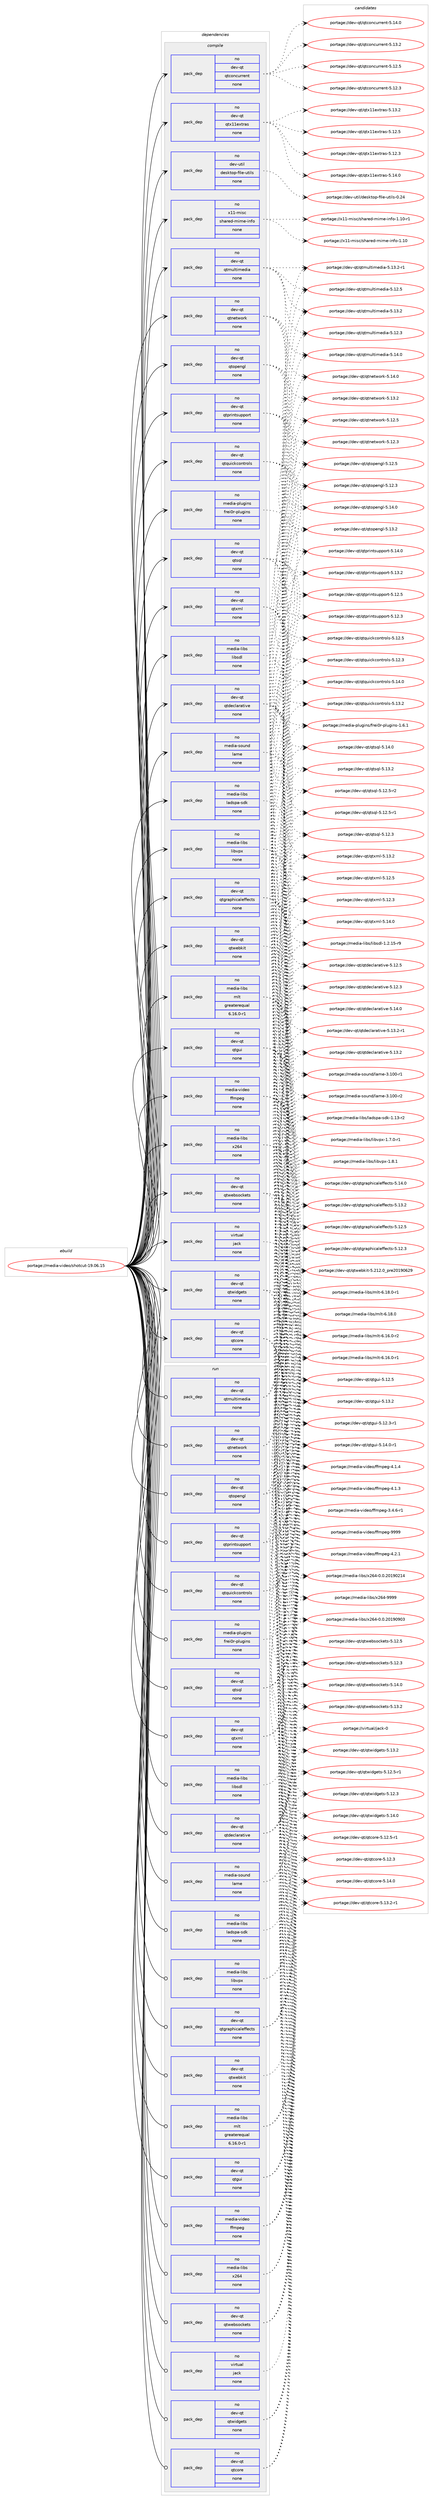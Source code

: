 digraph prolog {

# *************
# Graph options
# *************

newrank=true;
concentrate=true;
compound=true;
graph [rankdir=LR,fontname=Helvetica,fontsize=10,ranksep=1.5];#, ranksep=2.5, nodesep=0.2];
edge  [arrowhead=vee];
node  [fontname=Helvetica,fontsize=10];

# **********
# The ebuild
# **********

subgraph cluster_leftcol {
color=gray;
label=<<i>ebuild</i>>;
id [label="portage://media-video/shotcut-19.06.15", color=red, width=4, href="../media-video/shotcut-19.06.15.svg"];
}

# ****************
# The dependencies
# ****************

subgraph cluster_midcol {
color=gray;
label=<<i>dependencies</i>>;
subgraph cluster_compile {
fillcolor="#eeeeee";
style=filled;
label=<<i>compile</i>>;
subgraph pack133402 {
dependency174480 [label=<<TABLE BORDER="0" CELLBORDER="1" CELLSPACING="0" CELLPADDING="4" WIDTH="220"><TR><TD ROWSPAN="6" CELLPADDING="30">pack_dep</TD></TR><TR><TD WIDTH="110">no</TD></TR><TR><TD>dev-qt</TD></TR><TR><TD>qtconcurrent</TD></TR><TR><TD>none</TD></TR><TR><TD></TD></TR></TABLE>>, shape=none, color=blue];
}
id:e -> dependency174480:w [weight=20,style="solid",arrowhead="vee"];
subgraph pack133403 {
dependency174481 [label=<<TABLE BORDER="0" CELLBORDER="1" CELLSPACING="0" CELLPADDING="4" WIDTH="220"><TR><TD ROWSPAN="6" CELLPADDING="30">pack_dep</TD></TR><TR><TD WIDTH="110">no</TD></TR><TR><TD>dev-qt</TD></TR><TR><TD>qtcore</TD></TR><TR><TD>none</TD></TR><TR><TD></TD></TR></TABLE>>, shape=none, color=blue];
}
id:e -> dependency174481:w [weight=20,style="solid",arrowhead="vee"];
subgraph pack133404 {
dependency174482 [label=<<TABLE BORDER="0" CELLBORDER="1" CELLSPACING="0" CELLPADDING="4" WIDTH="220"><TR><TD ROWSPAN="6" CELLPADDING="30">pack_dep</TD></TR><TR><TD WIDTH="110">no</TD></TR><TR><TD>dev-qt</TD></TR><TR><TD>qtdeclarative</TD></TR><TR><TD>none</TD></TR><TR><TD></TD></TR></TABLE>>, shape=none, color=blue];
}
id:e -> dependency174482:w [weight=20,style="solid",arrowhead="vee"];
subgraph pack133405 {
dependency174483 [label=<<TABLE BORDER="0" CELLBORDER="1" CELLSPACING="0" CELLPADDING="4" WIDTH="220"><TR><TD ROWSPAN="6" CELLPADDING="30">pack_dep</TD></TR><TR><TD WIDTH="110">no</TD></TR><TR><TD>dev-qt</TD></TR><TR><TD>qtgraphicaleffects</TD></TR><TR><TD>none</TD></TR><TR><TD></TD></TR></TABLE>>, shape=none, color=blue];
}
id:e -> dependency174483:w [weight=20,style="solid",arrowhead="vee"];
subgraph pack133406 {
dependency174484 [label=<<TABLE BORDER="0" CELLBORDER="1" CELLSPACING="0" CELLPADDING="4" WIDTH="220"><TR><TD ROWSPAN="6" CELLPADDING="30">pack_dep</TD></TR><TR><TD WIDTH="110">no</TD></TR><TR><TD>dev-qt</TD></TR><TR><TD>qtgui</TD></TR><TR><TD>none</TD></TR><TR><TD></TD></TR></TABLE>>, shape=none, color=blue];
}
id:e -> dependency174484:w [weight=20,style="solid",arrowhead="vee"];
subgraph pack133407 {
dependency174485 [label=<<TABLE BORDER="0" CELLBORDER="1" CELLSPACING="0" CELLPADDING="4" WIDTH="220"><TR><TD ROWSPAN="6" CELLPADDING="30">pack_dep</TD></TR><TR><TD WIDTH="110">no</TD></TR><TR><TD>dev-qt</TD></TR><TR><TD>qtmultimedia</TD></TR><TR><TD>none</TD></TR><TR><TD></TD></TR></TABLE>>, shape=none, color=blue];
}
id:e -> dependency174485:w [weight=20,style="solid",arrowhead="vee"];
subgraph pack133408 {
dependency174486 [label=<<TABLE BORDER="0" CELLBORDER="1" CELLSPACING="0" CELLPADDING="4" WIDTH="220"><TR><TD ROWSPAN="6" CELLPADDING="30">pack_dep</TD></TR><TR><TD WIDTH="110">no</TD></TR><TR><TD>dev-qt</TD></TR><TR><TD>qtnetwork</TD></TR><TR><TD>none</TD></TR><TR><TD></TD></TR></TABLE>>, shape=none, color=blue];
}
id:e -> dependency174486:w [weight=20,style="solid",arrowhead="vee"];
subgraph pack133409 {
dependency174487 [label=<<TABLE BORDER="0" CELLBORDER="1" CELLSPACING="0" CELLPADDING="4" WIDTH="220"><TR><TD ROWSPAN="6" CELLPADDING="30">pack_dep</TD></TR><TR><TD WIDTH="110">no</TD></TR><TR><TD>dev-qt</TD></TR><TR><TD>qtopengl</TD></TR><TR><TD>none</TD></TR><TR><TD></TD></TR></TABLE>>, shape=none, color=blue];
}
id:e -> dependency174487:w [weight=20,style="solid",arrowhead="vee"];
subgraph pack133410 {
dependency174488 [label=<<TABLE BORDER="0" CELLBORDER="1" CELLSPACING="0" CELLPADDING="4" WIDTH="220"><TR><TD ROWSPAN="6" CELLPADDING="30">pack_dep</TD></TR><TR><TD WIDTH="110">no</TD></TR><TR><TD>dev-qt</TD></TR><TR><TD>qtprintsupport</TD></TR><TR><TD>none</TD></TR><TR><TD></TD></TR></TABLE>>, shape=none, color=blue];
}
id:e -> dependency174488:w [weight=20,style="solid",arrowhead="vee"];
subgraph pack133411 {
dependency174489 [label=<<TABLE BORDER="0" CELLBORDER="1" CELLSPACING="0" CELLPADDING="4" WIDTH="220"><TR><TD ROWSPAN="6" CELLPADDING="30">pack_dep</TD></TR><TR><TD WIDTH="110">no</TD></TR><TR><TD>dev-qt</TD></TR><TR><TD>qtquickcontrols</TD></TR><TR><TD>none</TD></TR><TR><TD></TD></TR></TABLE>>, shape=none, color=blue];
}
id:e -> dependency174489:w [weight=20,style="solid",arrowhead="vee"];
subgraph pack133412 {
dependency174490 [label=<<TABLE BORDER="0" CELLBORDER="1" CELLSPACING="0" CELLPADDING="4" WIDTH="220"><TR><TD ROWSPAN="6" CELLPADDING="30">pack_dep</TD></TR><TR><TD WIDTH="110">no</TD></TR><TR><TD>dev-qt</TD></TR><TR><TD>qtsql</TD></TR><TR><TD>none</TD></TR><TR><TD></TD></TR></TABLE>>, shape=none, color=blue];
}
id:e -> dependency174490:w [weight=20,style="solid",arrowhead="vee"];
subgraph pack133413 {
dependency174491 [label=<<TABLE BORDER="0" CELLBORDER="1" CELLSPACING="0" CELLPADDING="4" WIDTH="220"><TR><TD ROWSPAN="6" CELLPADDING="30">pack_dep</TD></TR><TR><TD WIDTH="110">no</TD></TR><TR><TD>dev-qt</TD></TR><TR><TD>qtwebkit</TD></TR><TR><TD>none</TD></TR><TR><TD></TD></TR></TABLE>>, shape=none, color=blue];
}
id:e -> dependency174491:w [weight=20,style="solid",arrowhead="vee"];
subgraph pack133414 {
dependency174492 [label=<<TABLE BORDER="0" CELLBORDER="1" CELLSPACING="0" CELLPADDING="4" WIDTH="220"><TR><TD ROWSPAN="6" CELLPADDING="30">pack_dep</TD></TR><TR><TD WIDTH="110">no</TD></TR><TR><TD>dev-qt</TD></TR><TR><TD>qtwebsockets</TD></TR><TR><TD>none</TD></TR><TR><TD></TD></TR></TABLE>>, shape=none, color=blue];
}
id:e -> dependency174492:w [weight=20,style="solid",arrowhead="vee"];
subgraph pack133415 {
dependency174493 [label=<<TABLE BORDER="0" CELLBORDER="1" CELLSPACING="0" CELLPADDING="4" WIDTH="220"><TR><TD ROWSPAN="6" CELLPADDING="30">pack_dep</TD></TR><TR><TD WIDTH="110">no</TD></TR><TR><TD>dev-qt</TD></TR><TR><TD>qtwidgets</TD></TR><TR><TD>none</TD></TR><TR><TD></TD></TR></TABLE>>, shape=none, color=blue];
}
id:e -> dependency174493:w [weight=20,style="solid",arrowhead="vee"];
subgraph pack133416 {
dependency174494 [label=<<TABLE BORDER="0" CELLBORDER="1" CELLSPACING="0" CELLPADDING="4" WIDTH="220"><TR><TD ROWSPAN="6" CELLPADDING="30">pack_dep</TD></TR><TR><TD WIDTH="110">no</TD></TR><TR><TD>dev-qt</TD></TR><TR><TD>qtx11extras</TD></TR><TR><TD>none</TD></TR><TR><TD></TD></TR></TABLE>>, shape=none, color=blue];
}
id:e -> dependency174494:w [weight=20,style="solid",arrowhead="vee"];
subgraph pack133417 {
dependency174495 [label=<<TABLE BORDER="0" CELLBORDER="1" CELLSPACING="0" CELLPADDING="4" WIDTH="220"><TR><TD ROWSPAN="6" CELLPADDING="30">pack_dep</TD></TR><TR><TD WIDTH="110">no</TD></TR><TR><TD>dev-qt</TD></TR><TR><TD>qtxml</TD></TR><TR><TD>none</TD></TR><TR><TD></TD></TR></TABLE>>, shape=none, color=blue];
}
id:e -> dependency174495:w [weight=20,style="solid",arrowhead="vee"];
subgraph pack133418 {
dependency174496 [label=<<TABLE BORDER="0" CELLBORDER="1" CELLSPACING="0" CELLPADDING="4" WIDTH="220"><TR><TD ROWSPAN="6" CELLPADDING="30">pack_dep</TD></TR><TR><TD WIDTH="110">no</TD></TR><TR><TD>dev-util</TD></TR><TR><TD>desktop-file-utils</TD></TR><TR><TD>none</TD></TR><TR><TD></TD></TR></TABLE>>, shape=none, color=blue];
}
id:e -> dependency174496:w [weight=20,style="solid",arrowhead="vee"];
subgraph pack133419 {
dependency174497 [label=<<TABLE BORDER="0" CELLBORDER="1" CELLSPACING="0" CELLPADDING="4" WIDTH="220"><TR><TD ROWSPAN="6" CELLPADDING="30">pack_dep</TD></TR><TR><TD WIDTH="110">no</TD></TR><TR><TD>media-libs</TD></TR><TR><TD>ladspa-sdk</TD></TR><TR><TD>none</TD></TR><TR><TD></TD></TR></TABLE>>, shape=none, color=blue];
}
id:e -> dependency174497:w [weight=20,style="solid",arrowhead="vee"];
subgraph pack133420 {
dependency174498 [label=<<TABLE BORDER="0" CELLBORDER="1" CELLSPACING="0" CELLPADDING="4" WIDTH="220"><TR><TD ROWSPAN="6" CELLPADDING="30">pack_dep</TD></TR><TR><TD WIDTH="110">no</TD></TR><TR><TD>media-libs</TD></TR><TR><TD>libsdl</TD></TR><TR><TD>none</TD></TR><TR><TD></TD></TR></TABLE>>, shape=none, color=blue];
}
id:e -> dependency174498:w [weight=20,style="solid",arrowhead="vee"];
subgraph pack133421 {
dependency174499 [label=<<TABLE BORDER="0" CELLBORDER="1" CELLSPACING="0" CELLPADDING="4" WIDTH="220"><TR><TD ROWSPAN="6" CELLPADDING="30">pack_dep</TD></TR><TR><TD WIDTH="110">no</TD></TR><TR><TD>media-libs</TD></TR><TR><TD>libvpx</TD></TR><TR><TD>none</TD></TR><TR><TD></TD></TR></TABLE>>, shape=none, color=blue];
}
id:e -> dependency174499:w [weight=20,style="solid",arrowhead="vee"];
subgraph pack133422 {
dependency174500 [label=<<TABLE BORDER="0" CELLBORDER="1" CELLSPACING="0" CELLPADDING="4" WIDTH="220"><TR><TD ROWSPAN="6" CELLPADDING="30">pack_dep</TD></TR><TR><TD WIDTH="110">no</TD></TR><TR><TD>media-libs</TD></TR><TR><TD>mlt</TD></TR><TR><TD>greaterequal</TD></TR><TR><TD>6.16.0-r1</TD></TR></TABLE>>, shape=none, color=blue];
}
id:e -> dependency174500:w [weight=20,style="solid",arrowhead="vee"];
subgraph pack133423 {
dependency174501 [label=<<TABLE BORDER="0" CELLBORDER="1" CELLSPACING="0" CELLPADDING="4" WIDTH="220"><TR><TD ROWSPAN="6" CELLPADDING="30">pack_dep</TD></TR><TR><TD WIDTH="110">no</TD></TR><TR><TD>media-libs</TD></TR><TR><TD>x264</TD></TR><TR><TD>none</TD></TR><TR><TD></TD></TR></TABLE>>, shape=none, color=blue];
}
id:e -> dependency174501:w [weight=20,style="solid",arrowhead="vee"];
subgraph pack133424 {
dependency174502 [label=<<TABLE BORDER="0" CELLBORDER="1" CELLSPACING="0" CELLPADDING="4" WIDTH="220"><TR><TD ROWSPAN="6" CELLPADDING="30">pack_dep</TD></TR><TR><TD WIDTH="110">no</TD></TR><TR><TD>media-plugins</TD></TR><TR><TD>frei0r-plugins</TD></TR><TR><TD>none</TD></TR><TR><TD></TD></TR></TABLE>>, shape=none, color=blue];
}
id:e -> dependency174502:w [weight=20,style="solid",arrowhead="vee"];
subgraph pack133425 {
dependency174503 [label=<<TABLE BORDER="0" CELLBORDER="1" CELLSPACING="0" CELLPADDING="4" WIDTH="220"><TR><TD ROWSPAN="6" CELLPADDING="30">pack_dep</TD></TR><TR><TD WIDTH="110">no</TD></TR><TR><TD>media-sound</TD></TR><TR><TD>lame</TD></TR><TR><TD>none</TD></TR><TR><TD></TD></TR></TABLE>>, shape=none, color=blue];
}
id:e -> dependency174503:w [weight=20,style="solid",arrowhead="vee"];
subgraph pack133426 {
dependency174504 [label=<<TABLE BORDER="0" CELLBORDER="1" CELLSPACING="0" CELLPADDING="4" WIDTH="220"><TR><TD ROWSPAN="6" CELLPADDING="30">pack_dep</TD></TR><TR><TD WIDTH="110">no</TD></TR><TR><TD>media-video</TD></TR><TR><TD>ffmpeg</TD></TR><TR><TD>none</TD></TR><TR><TD></TD></TR></TABLE>>, shape=none, color=blue];
}
id:e -> dependency174504:w [weight=20,style="solid",arrowhead="vee"];
subgraph pack133427 {
dependency174505 [label=<<TABLE BORDER="0" CELLBORDER="1" CELLSPACING="0" CELLPADDING="4" WIDTH="220"><TR><TD ROWSPAN="6" CELLPADDING="30">pack_dep</TD></TR><TR><TD WIDTH="110">no</TD></TR><TR><TD>virtual</TD></TR><TR><TD>jack</TD></TR><TR><TD>none</TD></TR><TR><TD></TD></TR></TABLE>>, shape=none, color=blue];
}
id:e -> dependency174505:w [weight=20,style="solid",arrowhead="vee"];
subgraph pack133428 {
dependency174506 [label=<<TABLE BORDER="0" CELLBORDER="1" CELLSPACING="0" CELLPADDING="4" WIDTH="220"><TR><TD ROWSPAN="6" CELLPADDING="30">pack_dep</TD></TR><TR><TD WIDTH="110">no</TD></TR><TR><TD>x11-misc</TD></TR><TR><TD>shared-mime-info</TD></TR><TR><TD>none</TD></TR><TR><TD></TD></TR></TABLE>>, shape=none, color=blue];
}
id:e -> dependency174506:w [weight=20,style="solid",arrowhead="vee"];
}
subgraph cluster_compileandrun {
fillcolor="#eeeeee";
style=filled;
label=<<i>compile and run</i>>;
}
subgraph cluster_run {
fillcolor="#eeeeee";
style=filled;
label=<<i>run</i>>;
subgraph pack133429 {
dependency174507 [label=<<TABLE BORDER="0" CELLBORDER="1" CELLSPACING="0" CELLPADDING="4" WIDTH="220"><TR><TD ROWSPAN="6" CELLPADDING="30">pack_dep</TD></TR><TR><TD WIDTH="110">no</TD></TR><TR><TD>dev-qt</TD></TR><TR><TD>qtcore</TD></TR><TR><TD>none</TD></TR><TR><TD></TD></TR></TABLE>>, shape=none, color=blue];
}
id:e -> dependency174507:w [weight=20,style="solid",arrowhead="odot"];
subgraph pack133430 {
dependency174508 [label=<<TABLE BORDER="0" CELLBORDER="1" CELLSPACING="0" CELLPADDING="4" WIDTH="220"><TR><TD ROWSPAN="6" CELLPADDING="30">pack_dep</TD></TR><TR><TD WIDTH="110">no</TD></TR><TR><TD>dev-qt</TD></TR><TR><TD>qtdeclarative</TD></TR><TR><TD>none</TD></TR><TR><TD></TD></TR></TABLE>>, shape=none, color=blue];
}
id:e -> dependency174508:w [weight=20,style="solid",arrowhead="odot"];
subgraph pack133431 {
dependency174509 [label=<<TABLE BORDER="0" CELLBORDER="1" CELLSPACING="0" CELLPADDING="4" WIDTH="220"><TR><TD ROWSPAN="6" CELLPADDING="30">pack_dep</TD></TR><TR><TD WIDTH="110">no</TD></TR><TR><TD>dev-qt</TD></TR><TR><TD>qtgraphicaleffects</TD></TR><TR><TD>none</TD></TR><TR><TD></TD></TR></TABLE>>, shape=none, color=blue];
}
id:e -> dependency174509:w [weight=20,style="solid",arrowhead="odot"];
subgraph pack133432 {
dependency174510 [label=<<TABLE BORDER="0" CELLBORDER="1" CELLSPACING="0" CELLPADDING="4" WIDTH="220"><TR><TD ROWSPAN="6" CELLPADDING="30">pack_dep</TD></TR><TR><TD WIDTH="110">no</TD></TR><TR><TD>dev-qt</TD></TR><TR><TD>qtgui</TD></TR><TR><TD>none</TD></TR><TR><TD></TD></TR></TABLE>>, shape=none, color=blue];
}
id:e -> dependency174510:w [weight=20,style="solid",arrowhead="odot"];
subgraph pack133433 {
dependency174511 [label=<<TABLE BORDER="0" CELLBORDER="1" CELLSPACING="0" CELLPADDING="4" WIDTH="220"><TR><TD ROWSPAN="6" CELLPADDING="30">pack_dep</TD></TR><TR><TD WIDTH="110">no</TD></TR><TR><TD>dev-qt</TD></TR><TR><TD>qtmultimedia</TD></TR><TR><TD>none</TD></TR><TR><TD></TD></TR></TABLE>>, shape=none, color=blue];
}
id:e -> dependency174511:w [weight=20,style="solid",arrowhead="odot"];
subgraph pack133434 {
dependency174512 [label=<<TABLE BORDER="0" CELLBORDER="1" CELLSPACING="0" CELLPADDING="4" WIDTH="220"><TR><TD ROWSPAN="6" CELLPADDING="30">pack_dep</TD></TR><TR><TD WIDTH="110">no</TD></TR><TR><TD>dev-qt</TD></TR><TR><TD>qtnetwork</TD></TR><TR><TD>none</TD></TR><TR><TD></TD></TR></TABLE>>, shape=none, color=blue];
}
id:e -> dependency174512:w [weight=20,style="solid",arrowhead="odot"];
subgraph pack133435 {
dependency174513 [label=<<TABLE BORDER="0" CELLBORDER="1" CELLSPACING="0" CELLPADDING="4" WIDTH="220"><TR><TD ROWSPAN="6" CELLPADDING="30">pack_dep</TD></TR><TR><TD WIDTH="110">no</TD></TR><TR><TD>dev-qt</TD></TR><TR><TD>qtopengl</TD></TR><TR><TD>none</TD></TR><TR><TD></TD></TR></TABLE>>, shape=none, color=blue];
}
id:e -> dependency174513:w [weight=20,style="solid",arrowhead="odot"];
subgraph pack133436 {
dependency174514 [label=<<TABLE BORDER="0" CELLBORDER="1" CELLSPACING="0" CELLPADDING="4" WIDTH="220"><TR><TD ROWSPAN="6" CELLPADDING="30">pack_dep</TD></TR><TR><TD WIDTH="110">no</TD></TR><TR><TD>dev-qt</TD></TR><TR><TD>qtprintsupport</TD></TR><TR><TD>none</TD></TR><TR><TD></TD></TR></TABLE>>, shape=none, color=blue];
}
id:e -> dependency174514:w [weight=20,style="solid",arrowhead="odot"];
subgraph pack133437 {
dependency174515 [label=<<TABLE BORDER="0" CELLBORDER="1" CELLSPACING="0" CELLPADDING="4" WIDTH="220"><TR><TD ROWSPAN="6" CELLPADDING="30">pack_dep</TD></TR><TR><TD WIDTH="110">no</TD></TR><TR><TD>dev-qt</TD></TR><TR><TD>qtquickcontrols</TD></TR><TR><TD>none</TD></TR><TR><TD></TD></TR></TABLE>>, shape=none, color=blue];
}
id:e -> dependency174515:w [weight=20,style="solid",arrowhead="odot"];
subgraph pack133438 {
dependency174516 [label=<<TABLE BORDER="0" CELLBORDER="1" CELLSPACING="0" CELLPADDING="4" WIDTH="220"><TR><TD ROWSPAN="6" CELLPADDING="30">pack_dep</TD></TR><TR><TD WIDTH="110">no</TD></TR><TR><TD>dev-qt</TD></TR><TR><TD>qtsql</TD></TR><TR><TD>none</TD></TR><TR><TD></TD></TR></TABLE>>, shape=none, color=blue];
}
id:e -> dependency174516:w [weight=20,style="solid",arrowhead="odot"];
subgraph pack133439 {
dependency174517 [label=<<TABLE BORDER="0" CELLBORDER="1" CELLSPACING="0" CELLPADDING="4" WIDTH="220"><TR><TD ROWSPAN="6" CELLPADDING="30">pack_dep</TD></TR><TR><TD WIDTH="110">no</TD></TR><TR><TD>dev-qt</TD></TR><TR><TD>qtwebkit</TD></TR><TR><TD>none</TD></TR><TR><TD></TD></TR></TABLE>>, shape=none, color=blue];
}
id:e -> dependency174517:w [weight=20,style="solid",arrowhead="odot"];
subgraph pack133440 {
dependency174518 [label=<<TABLE BORDER="0" CELLBORDER="1" CELLSPACING="0" CELLPADDING="4" WIDTH="220"><TR><TD ROWSPAN="6" CELLPADDING="30">pack_dep</TD></TR><TR><TD WIDTH="110">no</TD></TR><TR><TD>dev-qt</TD></TR><TR><TD>qtwebsockets</TD></TR><TR><TD>none</TD></TR><TR><TD></TD></TR></TABLE>>, shape=none, color=blue];
}
id:e -> dependency174518:w [weight=20,style="solid",arrowhead="odot"];
subgraph pack133441 {
dependency174519 [label=<<TABLE BORDER="0" CELLBORDER="1" CELLSPACING="0" CELLPADDING="4" WIDTH="220"><TR><TD ROWSPAN="6" CELLPADDING="30">pack_dep</TD></TR><TR><TD WIDTH="110">no</TD></TR><TR><TD>dev-qt</TD></TR><TR><TD>qtwidgets</TD></TR><TR><TD>none</TD></TR><TR><TD></TD></TR></TABLE>>, shape=none, color=blue];
}
id:e -> dependency174519:w [weight=20,style="solid",arrowhead="odot"];
subgraph pack133442 {
dependency174520 [label=<<TABLE BORDER="0" CELLBORDER="1" CELLSPACING="0" CELLPADDING="4" WIDTH="220"><TR><TD ROWSPAN="6" CELLPADDING="30">pack_dep</TD></TR><TR><TD WIDTH="110">no</TD></TR><TR><TD>dev-qt</TD></TR><TR><TD>qtxml</TD></TR><TR><TD>none</TD></TR><TR><TD></TD></TR></TABLE>>, shape=none, color=blue];
}
id:e -> dependency174520:w [weight=20,style="solid",arrowhead="odot"];
subgraph pack133443 {
dependency174521 [label=<<TABLE BORDER="0" CELLBORDER="1" CELLSPACING="0" CELLPADDING="4" WIDTH="220"><TR><TD ROWSPAN="6" CELLPADDING="30">pack_dep</TD></TR><TR><TD WIDTH="110">no</TD></TR><TR><TD>media-libs</TD></TR><TR><TD>ladspa-sdk</TD></TR><TR><TD>none</TD></TR><TR><TD></TD></TR></TABLE>>, shape=none, color=blue];
}
id:e -> dependency174521:w [weight=20,style="solid",arrowhead="odot"];
subgraph pack133444 {
dependency174522 [label=<<TABLE BORDER="0" CELLBORDER="1" CELLSPACING="0" CELLPADDING="4" WIDTH="220"><TR><TD ROWSPAN="6" CELLPADDING="30">pack_dep</TD></TR><TR><TD WIDTH="110">no</TD></TR><TR><TD>media-libs</TD></TR><TR><TD>libsdl</TD></TR><TR><TD>none</TD></TR><TR><TD></TD></TR></TABLE>>, shape=none, color=blue];
}
id:e -> dependency174522:w [weight=20,style="solid",arrowhead="odot"];
subgraph pack133445 {
dependency174523 [label=<<TABLE BORDER="0" CELLBORDER="1" CELLSPACING="0" CELLPADDING="4" WIDTH="220"><TR><TD ROWSPAN="6" CELLPADDING="30">pack_dep</TD></TR><TR><TD WIDTH="110">no</TD></TR><TR><TD>media-libs</TD></TR><TR><TD>libvpx</TD></TR><TR><TD>none</TD></TR><TR><TD></TD></TR></TABLE>>, shape=none, color=blue];
}
id:e -> dependency174523:w [weight=20,style="solid",arrowhead="odot"];
subgraph pack133446 {
dependency174524 [label=<<TABLE BORDER="0" CELLBORDER="1" CELLSPACING="0" CELLPADDING="4" WIDTH="220"><TR><TD ROWSPAN="6" CELLPADDING="30">pack_dep</TD></TR><TR><TD WIDTH="110">no</TD></TR><TR><TD>media-libs</TD></TR><TR><TD>mlt</TD></TR><TR><TD>greaterequal</TD></TR><TR><TD>6.16.0-r1</TD></TR></TABLE>>, shape=none, color=blue];
}
id:e -> dependency174524:w [weight=20,style="solid",arrowhead="odot"];
subgraph pack133447 {
dependency174525 [label=<<TABLE BORDER="0" CELLBORDER="1" CELLSPACING="0" CELLPADDING="4" WIDTH="220"><TR><TD ROWSPAN="6" CELLPADDING="30">pack_dep</TD></TR><TR><TD WIDTH="110">no</TD></TR><TR><TD>media-libs</TD></TR><TR><TD>x264</TD></TR><TR><TD>none</TD></TR><TR><TD></TD></TR></TABLE>>, shape=none, color=blue];
}
id:e -> dependency174525:w [weight=20,style="solid",arrowhead="odot"];
subgraph pack133448 {
dependency174526 [label=<<TABLE BORDER="0" CELLBORDER="1" CELLSPACING="0" CELLPADDING="4" WIDTH="220"><TR><TD ROWSPAN="6" CELLPADDING="30">pack_dep</TD></TR><TR><TD WIDTH="110">no</TD></TR><TR><TD>media-plugins</TD></TR><TR><TD>frei0r-plugins</TD></TR><TR><TD>none</TD></TR><TR><TD></TD></TR></TABLE>>, shape=none, color=blue];
}
id:e -> dependency174526:w [weight=20,style="solid",arrowhead="odot"];
subgraph pack133449 {
dependency174527 [label=<<TABLE BORDER="0" CELLBORDER="1" CELLSPACING="0" CELLPADDING="4" WIDTH="220"><TR><TD ROWSPAN="6" CELLPADDING="30">pack_dep</TD></TR><TR><TD WIDTH="110">no</TD></TR><TR><TD>media-sound</TD></TR><TR><TD>lame</TD></TR><TR><TD>none</TD></TR><TR><TD></TD></TR></TABLE>>, shape=none, color=blue];
}
id:e -> dependency174527:w [weight=20,style="solid",arrowhead="odot"];
subgraph pack133450 {
dependency174528 [label=<<TABLE BORDER="0" CELLBORDER="1" CELLSPACING="0" CELLPADDING="4" WIDTH="220"><TR><TD ROWSPAN="6" CELLPADDING="30">pack_dep</TD></TR><TR><TD WIDTH="110">no</TD></TR><TR><TD>media-video</TD></TR><TR><TD>ffmpeg</TD></TR><TR><TD>none</TD></TR><TR><TD></TD></TR></TABLE>>, shape=none, color=blue];
}
id:e -> dependency174528:w [weight=20,style="solid",arrowhead="odot"];
subgraph pack133451 {
dependency174529 [label=<<TABLE BORDER="0" CELLBORDER="1" CELLSPACING="0" CELLPADDING="4" WIDTH="220"><TR><TD ROWSPAN="6" CELLPADDING="30">pack_dep</TD></TR><TR><TD WIDTH="110">no</TD></TR><TR><TD>virtual</TD></TR><TR><TD>jack</TD></TR><TR><TD>none</TD></TR><TR><TD></TD></TR></TABLE>>, shape=none, color=blue];
}
id:e -> dependency174529:w [weight=20,style="solid",arrowhead="odot"];
}
}

# **************
# The candidates
# **************

subgraph cluster_choices {
rank=same;
color=gray;
label=<<i>candidates</i>>;

subgraph choice133402 {
color=black;
nodesep=1;
choice1001011184511311647113116991111109911711411410111011645534649524648 [label="portage://dev-qt/qtconcurrent-5.14.0", color=red, width=4,href="../dev-qt/qtconcurrent-5.14.0.svg"];
choice1001011184511311647113116991111109911711411410111011645534649514650 [label="portage://dev-qt/qtconcurrent-5.13.2", color=red, width=4,href="../dev-qt/qtconcurrent-5.13.2.svg"];
choice1001011184511311647113116991111109911711411410111011645534649504653 [label="portage://dev-qt/qtconcurrent-5.12.5", color=red, width=4,href="../dev-qt/qtconcurrent-5.12.5.svg"];
choice1001011184511311647113116991111109911711411410111011645534649504651 [label="portage://dev-qt/qtconcurrent-5.12.3", color=red, width=4,href="../dev-qt/qtconcurrent-5.12.3.svg"];
dependency174480:e -> choice1001011184511311647113116991111109911711411410111011645534649524648:w [style=dotted,weight="100"];
dependency174480:e -> choice1001011184511311647113116991111109911711411410111011645534649514650:w [style=dotted,weight="100"];
dependency174480:e -> choice1001011184511311647113116991111109911711411410111011645534649504653:w [style=dotted,weight="100"];
dependency174480:e -> choice1001011184511311647113116991111109911711411410111011645534649504651:w [style=dotted,weight="100"];
}
subgraph choice133403 {
color=black;
nodesep=1;
choice10010111845113116471131169911111410145534649524648 [label="portage://dev-qt/qtcore-5.14.0", color=red, width=4,href="../dev-qt/qtcore-5.14.0.svg"];
choice100101118451131164711311699111114101455346495146504511449 [label="portage://dev-qt/qtcore-5.13.2-r1", color=red, width=4,href="../dev-qt/qtcore-5.13.2-r1.svg"];
choice100101118451131164711311699111114101455346495046534511449 [label="portage://dev-qt/qtcore-5.12.5-r1", color=red, width=4,href="../dev-qt/qtcore-5.12.5-r1.svg"];
choice10010111845113116471131169911111410145534649504651 [label="portage://dev-qt/qtcore-5.12.3", color=red, width=4,href="../dev-qt/qtcore-5.12.3.svg"];
dependency174481:e -> choice10010111845113116471131169911111410145534649524648:w [style=dotted,weight="100"];
dependency174481:e -> choice100101118451131164711311699111114101455346495146504511449:w [style=dotted,weight="100"];
dependency174481:e -> choice100101118451131164711311699111114101455346495046534511449:w [style=dotted,weight="100"];
dependency174481:e -> choice10010111845113116471131169911111410145534649504651:w [style=dotted,weight="100"];
}
subgraph choice133404 {
color=black;
nodesep=1;
choice100101118451131164711311610010199108971149711610511810145534649524648 [label="portage://dev-qt/qtdeclarative-5.14.0", color=red, width=4,href="../dev-qt/qtdeclarative-5.14.0.svg"];
choice1001011184511311647113116100101991089711497116105118101455346495146504511449 [label="portage://dev-qt/qtdeclarative-5.13.2-r1", color=red, width=4,href="../dev-qt/qtdeclarative-5.13.2-r1.svg"];
choice100101118451131164711311610010199108971149711610511810145534649514650 [label="portage://dev-qt/qtdeclarative-5.13.2", color=red, width=4,href="../dev-qt/qtdeclarative-5.13.2.svg"];
choice100101118451131164711311610010199108971149711610511810145534649504653 [label="portage://dev-qt/qtdeclarative-5.12.5", color=red, width=4,href="../dev-qt/qtdeclarative-5.12.5.svg"];
choice100101118451131164711311610010199108971149711610511810145534649504651 [label="portage://dev-qt/qtdeclarative-5.12.3", color=red, width=4,href="../dev-qt/qtdeclarative-5.12.3.svg"];
dependency174482:e -> choice100101118451131164711311610010199108971149711610511810145534649524648:w [style=dotted,weight="100"];
dependency174482:e -> choice1001011184511311647113116100101991089711497116105118101455346495146504511449:w [style=dotted,weight="100"];
dependency174482:e -> choice100101118451131164711311610010199108971149711610511810145534649514650:w [style=dotted,weight="100"];
dependency174482:e -> choice100101118451131164711311610010199108971149711610511810145534649504653:w [style=dotted,weight="100"];
dependency174482:e -> choice100101118451131164711311610010199108971149711610511810145534649504651:w [style=dotted,weight="100"];
}
subgraph choice133405 {
color=black;
nodesep=1;
choice10010111845113116471131161031149711210410599971081011021021019911611545534649524648 [label="portage://dev-qt/qtgraphicaleffects-5.14.0", color=red, width=4,href="../dev-qt/qtgraphicaleffects-5.14.0.svg"];
choice10010111845113116471131161031149711210410599971081011021021019911611545534649514650 [label="portage://dev-qt/qtgraphicaleffects-5.13.2", color=red, width=4,href="../dev-qt/qtgraphicaleffects-5.13.2.svg"];
choice10010111845113116471131161031149711210410599971081011021021019911611545534649504653 [label="portage://dev-qt/qtgraphicaleffects-5.12.5", color=red, width=4,href="../dev-qt/qtgraphicaleffects-5.12.5.svg"];
choice10010111845113116471131161031149711210410599971081011021021019911611545534649504651 [label="portage://dev-qt/qtgraphicaleffects-5.12.3", color=red, width=4,href="../dev-qt/qtgraphicaleffects-5.12.3.svg"];
dependency174483:e -> choice10010111845113116471131161031149711210410599971081011021021019911611545534649524648:w [style=dotted,weight="100"];
dependency174483:e -> choice10010111845113116471131161031149711210410599971081011021021019911611545534649514650:w [style=dotted,weight="100"];
dependency174483:e -> choice10010111845113116471131161031149711210410599971081011021021019911611545534649504653:w [style=dotted,weight="100"];
dependency174483:e -> choice10010111845113116471131161031149711210410599971081011021021019911611545534649504651:w [style=dotted,weight="100"];
}
subgraph choice133406 {
color=black;
nodesep=1;
choice1001011184511311647113116103117105455346495246484511449 [label="portage://dev-qt/qtgui-5.14.0-r1", color=red, width=4,href="../dev-qt/qtgui-5.14.0-r1.svg"];
choice100101118451131164711311610311710545534649514650 [label="portage://dev-qt/qtgui-5.13.2", color=red, width=4,href="../dev-qt/qtgui-5.13.2.svg"];
choice100101118451131164711311610311710545534649504653 [label="portage://dev-qt/qtgui-5.12.5", color=red, width=4,href="../dev-qt/qtgui-5.12.5.svg"];
choice1001011184511311647113116103117105455346495046514511449 [label="portage://dev-qt/qtgui-5.12.3-r1", color=red, width=4,href="../dev-qt/qtgui-5.12.3-r1.svg"];
dependency174484:e -> choice1001011184511311647113116103117105455346495246484511449:w [style=dotted,weight="100"];
dependency174484:e -> choice100101118451131164711311610311710545534649514650:w [style=dotted,weight="100"];
dependency174484:e -> choice100101118451131164711311610311710545534649504653:w [style=dotted,weight="100"];
dependency174484:e -> choice1001011184511311647113116103117105455346495046514511449:w [style=dotted,weight="100"];
}
subgraph choice133407 {
color=black;
nodesep=1;
choice10010111845113116471131161091171081161051091011001059745534649524648 [label="portage://dev-qt/qtmultimedia-5.14.0", color=red, width=4,href="../dev-qt/qtmultimedia-5.14.0.svg"];
choice100101118451131164711311610911710811610510910110010597455346495146504511449 [label="portage://dev-qt/qtmultimedia-5.13.2-r1", color=red, width=4,href="../dev-qt/qtmultimedia-5.13.2-r1.svg"];
choice10010111845113116471131161091171081161051091011001059745534649514650 [label="portage://dev-qt/qtmultimedia-5.13.2", color=red, width=4,href="../dev-qt/qtmultimedia-5.13.2.svg"];
choice10010111845113116471131161091171081161051091011001059745534649504653 [label="portage://dev-qt/qtmultimedia-5.12.5", color=red, width=4,href="../dev-qt/qtmultimedia-5.12.5.svg"];
choice10010111845113116471131161091171081161051091011001059745534649504651 [label="portage://dev-qt/qtmultimedia-5.12.3", color=red, width=4,href="../dev-qt/qtmultimedia-5.12.3.svg"];
dependency174485:e -> choice10010111845113116471131161091171081161051091011001059745534649524648:w [style=dotted,weight="100"];
dependency174485:e -> choice100101118451131164711311610911710811610510910110010597455346495146504511449:w [style=dotted,weight="100"];
dependency174485:e -> choice10010111845113116471131161091171081161051091011001059745534649514650:w [style=dotted,weight="100"];
dependency174485:e -> choice10010111845113116471131161091171081161051091011001059745534649504653:w [style=dotted,weight="100"];
dependency174485:e -> choice10010111845113116471131161091171081161051091011001059745534649504651:w [style=dotted,weight="100"];
}
subgraph choice133408 {
color=black;
nodesep=1;
choice100101118451131164711311611010111611911111410745534649524648 [label="portage://dev-qt/qtnetwork-5.14.0", color=red, width=4,href="../dev-qt/qtnetwork-5.14.0.svg"];
choice100101118451131164711311611010111611911111410745534649514650 [label="portage://dev-qt/qtnetwork-5.13.2", color=red, width=4,href="../dev-qt/qtnetwork-5.13.2.svg"];
choice100101118451131164711311611010111611911111410745534649504653 [label="portage://dev-qt/qtnetwork-5.12.5", color=red, width=4,href="../dev-qt/qtnetwork-5.12.5.svg"];
choice100101118451131164711311611010111611911111410745534649504651 [label="portage://dev-qt/qtnetwork-5.12.3", color=red, width=4,href="../dev-qt/qtnetwork-5.12.3.svg"];
dependency174486:e -> choice100101118451131164711311611010111611911111410745534649524648:w [style=dotted,weight="100"];
dependency174486:e -> choice100101118451131164711311611010111611911111410745534649514650:w [style=dotted,weight="100"];
dependency174486:e -> choice100101118451131164711311611010111611911111410745534649504653:w [style=dotted,weight="100"];
dependency174486:e -> choice100101118451131164711311611010111611911111410745534649504651:w [style=dotted,weight="100"];
}
subgraph choice133409 {
color=black;
nodesep=1;
choice100101118451131164711311611111210111010310845534649524648 [label="portage://dev-qt/qtopengl-5.14.0", color=red, width=4,href="../dev-qt/qtopengl-5.14.0.svg"];
choice100101118451131164711311611111210111010310845534649514650 [label="portage://dev-qt/qtopengl-5.13.2", color=red, width=4,href="../dev-qt/qtopengl-5.13.2.svg"];
choice100101118451131164711311611111210111010310845534649504653 [label="portage://dev-qt/qtopengl-5.12.5", color=red, width=4,href="../dev-qt/qtopengl-5.12.5.svg"];
choice100101118451131164711311611111210111010310845534649504651 [label="portage://dev-qt/qtopengl-5.12.3", color=red, width=4,href="../dev-qt/qtopengl-5.12.3.svg"];
dependency174487:e -> choice100101118451131164711311611111210111010310845534649524648:w [style=dotted,weight="100"];
dependency174487:e -> choice100101118451131164711311611111210111010310845534649514650:w [style=dotted,weight="100"];
dependency174487:e -> choice100101118451131164711311611111210111010310845534649504653:w [style=dotted,weight="100"];
dependency174487:e -> choice100101118451131164711311611111210111010310845534649504651:w [style=dotted,weight="100"];
}
subgraph choice133410 {
color=black;
nodesep=1;
choice100101118451131164711311611211410511011611511711211211111411645534649524648 [label="portage://dev-qt/qtprintsupport-5.14.0", color=red, width=4,href="../dev-qt/qtprintsupport-5.14.0.svg"];
choice100101118451131164711311611211410511011611511711211211111411645534649514650 [label="portage://dev-qt/qtprintsupport-5.13.2", color=red, width=4,href="../dev-qt/qtprintsupport-5.13.2.svg"];
choice100101118451131164711311611211410511011611511711211211111411645534649504653 [label="portage://dev-qt/qtprintsupport-5.12.5", color=red, width=4,href="../dev-qt/qtprintsupport-5.12.5.svg"];
choice100101118451131164711311611211410511011611511711211211111411645534649504651 [label="portage://dev-qt/qtprintsupport-5.12.3", color=red, width=4,href="../dev-qt/qtprintsupport-5.12.3.svg"];
dependency174488:e -> choice100101118451131164711311611211410511011611511711211211111411645534649524648:w [style=dotted,weight="100"];
dependency174488:e -> choice100101118451131164711311611211410511011611511711211211111411645534649514650:w [style=dotted,weight="100"];
dependency174488:e -> choice100101118451131164711311611211410511011611511711211211111411645534649504653:w [style=dotted,weight="100"];
dependency174488:e -> choice100101118451131164711311611211410511011611511711211211111411645534649504651:w [style=dotted,weight="100"];
}
subgraph choice133411 {
color=black;
nodesep=1;
choice1001011184511311647113116113117105991079911111011611411110811545534649524648 [label="portage://dev-qt/qtquickcontrols-5.14.0", color=red, width=4,href="../dev-qt/qtquickcontrols-5.14.0.svg"];
choice1001011184511311647113116113117105991079911111011611411110811545534649514650 [label="portage://dev-qt/qtquickcontrols-5.13.2", color=red, width=4,href="../dev-qt/qtquickcontrols-5.13.2.svg"];
choice1001011184511311647113116113117105991079911111011611411110811545534649504653 [label="portage://dev-qt/qtquickcontrols-5.12.5", color=red, width=4,href="../dev-qt/qtquickcontrols-5.12.5.svg"];
choice1001011184511311647113116113117105991079911111011611411110811545534649504651 [label="portage://dev-qt/qtquickcontrols-5.12.3", color=red, width=4,href="../dev-qt/qtquickcontrols-5.12.3.svg"];
dependency174489:e -> choice1001011184511311647113116113117105991079911111011611411110811545534649524648:w [style=dotted,weight="100"];
dependency174489:e -> choice1001011184511311647113116113117105991079911111011611411110811545534649514650:w [style=dotted,weight="100"];
dependency174489:e -> choice1001011184511311647113116113117105991079911111011611411110811545534649504653:w [style=dotted,weight="100"];
dependency174489:e -> choice1001011184511311647113116113117105991079911111011611411110811545534649504651:w [style=dotted,weight="100"];
}
subgraph choice133412 {
color=black;
nodesep=1;
choice100101118451131164711311611511310845534649524648 [label="portage://dev-qt/qtsql-5.14.0", color=red, width=4,href="../dev-qt/qtsql-5.14.0.svg"];
choice100101118451131164711311611511310845534649514650 [label="portage://dev-qt/qtsql-5.13.2", color=red, width=4,href="../dev-qt/qtsql-5.13.2.svg"];
choice1001011184511311647113116115113108455346495046534511450 [label="portage://dev-qt/qtsql-5.12.5-r2", color=red, width=4,href="../dev-qt/qtsql-5.12.5-r2.svg"];
choice1001011184511311647113116115113108455346495046534511449 [label="portage://dev-qt/qtsql-5.12.5-r1", color=red, width=4,href="../dev-qt/qtsql-5.12.5-r1.svg"];
choice100101118451131164711311611511310845534649504651 [label="portage://dev-qt/qtsql-5.12.3", color=red, width=4,href="../dev-qt/qtsql-5.12.3.svg"];
dependency174490:e -> choice100101118451131164711311611511310845534649524648:w [style=dotted,weight="100"];
dependency174490:e -> choice100101118451131164711311611511310845534649514650:w [style=dotted,weight="100"];
dependency174490:e -> choice1001011184511311647113116115113108455346495046534511450:w [style=dotted,weight="100"];
dependency174490:e -> choice1001011184511311647113116115113108455346495046534511449:w [style=dotted,weight="100"];
dependency174490:e -> choice100101118451131164711311611511310845534649504651:w [style=dotted,weight="100"];
}
subgraph choice133413 {
color=black;
nodesep=1;
choice1001011184511311647113116119101981071051164553465049504648951121141015048495748545057 [label="portage://dev-qt/qtwebkit-5.212.0_pre20190629", color=red, width=4,href="../dev-qt/qtwebkit-5.212.0_pre20190629.svg"];
dependency174491:e -> choice1001011184511311647113116119101981071051164553465049504648951121141015048495748545057:w [style=dotted,weight="100"];
}
subgraph choice133414 {
color=black;
nodesep=1;
choice1001011184511311647113116119101981151119910710111611545534649524648 [label="portage://dev-qt/qtwebsockets-5.14.0", color=red, width=4,href="../dev-qt/qtwebsockets-5.14.0.svg"];
choice1001011184511311647113116119101981151119910710111611545534649514650 [label="portage://dev-qt/qtwebsockets-5.13.2", color=red, width=4,href="../dev-qt/qtwebsockets-5.13.2.svg"];
choice1001011184511311647113116119101981151119910710111611545534649504653 [label="portage://dev-qt/qtwebsockets-5.12.5", color=red, width=4,href="../dev-qt/qtwebsockets-5.12.5.svg"];
choice1001011184511311647113116119101981151119910710111611545534649504651 [label="portage://dev-qt/qtwebsockets-5.12.3", color=red, width=4,href="../dev-qt/qtwebsockets-5.12.3.svg"];
dependency174492:e -> choice1001011184511311647113116119101981151119910710111611545534649524648:w [style=dotted,weight="100"];
dependency174492:e -> choice1001011184511311647113116119101981151119910710111611545534649514650:w [style=dotted,weight="100"];
dependency174492:e -> choice1001011184511311647113116119101981151119910710111611545534649504653:w [style=dotted,weight="100"];
dependency174492:e -> choice1001011184511311647113116119101981151119910710111611545534649504651:w [style=dotted,weight="100"];
}
subgraph choice133415 {
color=black;
nodesep=1;
choice100101118451131164711311611910510010310111611545534649524648 [label="portage://dev-qt/qtwidgets-5.14.0", color=red, width=4,href="../dev-qt/qtwidgets-5.14.0.svg"];
choice100101118451131164711311611910510010310111611545534649514650 [label="portage://dev-qt/qtwidgets-5.13.2", color=red, width=4,href="../dev-qt/qtwidgets-5.13.2.svg"];
choice1001011184511311647113116119105100103101116115455346495046534511449 [label="portage://dev-qt/qtwidgets-5.12.5-r1", color=red, width=4,href="../dev-qt/qtwidgets-5.12.5-r1.svg"];
choice100101118451131164711311611910510010310111611545534649504651 [label="portage://dev-qt/qtwidgets-5.12.3", color=red, width=4,href="../dev-qt/qtwidgets-5.12.3.svg"];
dependency174493:e -> choice100101118451131164711311611910510010310111611545534649524648:w [style=dotted,weight="100"];
dependency174493:e -> choice100101118451131164711311611910510010310111611545534649514650:w [style=dotted,weight="100"];
dependency174493:e -> choice1001011184511311647113116119105100103101116115455346495046534511449:w [style=dotted,weight="100"];
dependency174493:e -> choice100101118451131164711311611910510010310111611545534649504651:w [style=dotted,weight="100"];
}
subgraph choice133416 {
color=black;
nodesep=1;
choice100101118451131164711311612049491011201161149711545534649524648 [label="portage://dev-qt/qtx11extras-5.14.0", color=red, width=4,href="../dev-qt/qtx11extras-5.14.0.svg"];
choice100101118451131164711311612049491011201161149711545534649514650 [label="portage://dev-qt/qtx11extras-5.13.2", color=red, width=4,href="../dev-qt/qtx11extras-5.13.2.svg"];
choice100101118451131164711311612049491011201161149711545534649504653 [label="portage://dev-qt/qtx11extras-5.12.5", color=red, width=4,href="../dev-qt/qtx11extras-5.12.5.svg"];
choice100101118451131164711311612049491011201161149711545534649504651 [label="portage://dev-qt/qtx11extras-5.12.3", color=red, width=4,href="../dev-qt/qtx11extras-5.12.3.svg"];
dependency174494:e -> choice100101118451131164711311612049491011201161149711545534649524648:w [style=dotted,weight="100"];
dependency174494:e -> choice100101118451131164711311612049491011201161149711545534649514650:w [style=dotted,weight="100"];
dependency174494:e -> choice100101118451131164711311612049491011201161149711545534649504653:w [style=dotted,weight="100"];
dependency174494:e -> choice100101118451131164711311612049491011201161149711545534649504651:w [style=dotted,weight="100"];
}
subgraph choice133417 {
color=black;
nodesep=1;
choice100101118451131164711311612010910845534649524648 [label="portage://dev-qt/qtxml-5.14.0", color=red, width=4,href="../dev-qt/qtxml-5.14.0.svg"];
choice100101118451131164711311612010910845534649514650 [label="portage://dev-qt/qtxml-5.13.2", color=red, width=4,href="../dev-qt/qtxml-5.13.2.svg"];
choice100101118451131164711311612010910845534649504653 [label="portage://dev-qt/qtxml-5.12.5", color=red, width=4,href="../dev-qt/qtxml-5.12.5.svg"];
choice100101118451131164711311612010910845534649504651 [label="portage://dev-qt/qtxml-5.12.3", color=red, width=4,href="../dev-qt/qtxml-5.12.3.svg"];
dependency174495:e -> choice100101118451131164711311612010910845534649524648:w [style=dotted,weight="100"];
dependency174495:e -> choice100101118451131164711311612010910845534649514650:w [style=dotted,weight="100"];
dependency174495:e -> choice100101118451131164711311612010910845534649504653:w [style=dotted,weight="100"];
dependency174495:e -> choice100101118451131164711311612010910845534649504651:w [style=dotted,weight="100"];
}
subgraph choice133418 {
color=black;
nodesep=1;
choice100101118451171161051084710010111510711611111245102105108101451171161051081154548465052 [label="portage://dev-util/desktop-file-utils-0.24", color=red, width=4,href="../dev-util/desktop-file-utils-0.24.svg"];
dependency174496:e -> choice100101118451171161051084710010111510711611111245102105108101451171161051081154548465052:w [style=dotted,weight="100"];
}
subgraph choice133419 {
color=black;
nodesep=1;
choice1091011001059745108105981154710897100115112974511510010745494649514511450 [label="portage://media-libs/ladspa-sdk-1.13-r2", color=red, width=4,href="../media-libs/ladspa-sdk-1.13-r2.svg"];
dependency174497:e -> choice1091011001059745108105981154710897100115112974511510010745494649514511450:w [style=dotted,weight="100"];
}
subgraph choice133420 {
color=black;
nodesep=1;
choice1091011001059745108105981154710810598115100108454946504649534511457 [label="portage://media-libs/libsdl-1.2.15-r9", color=red, width=4,href="../media-libs/libsdl-1.2.15-r9.svg"];
dependency174498:e -> choice1091011001059745108105981154710810598115100108454946504649534511457:w [style=dotted,weight="100"];
}
subgraph choice133421 {
color=black;
nodesep=1;
choice1091011001059745108105981154710810598118112120454946564649 [label="portage://media-libs/libvpx-1.8.1", color=red, width=4,href="../media-libs/libvpx-1.8.1.svg"];
choice10910110010597451081059811547108105981181121204549465546484511449 [label="portage://media-libs/libvpx-1.7.0-r1", color=red, width=4,href="../media-libs/libvpx-1.7.0-r1.svg"];
dependency174499:e -> choice1091011001059745108105981154710810598118112120454946564649:w [style=dotted,weight="100"];
dependency174499:e -> choice10910110010597451081059811547108105981181121204549465546484511449:w [style=dotted,weight="100"];
}
subgraph choice133422 {
color=black;
nodesep=1;
choice10910110010597451081059811547109108116455446495646484511449 [label="portage://media-libs/mlt-6.18.0-r1", color=red, width=4,href="../media-libs/mlt-6.18.0-r1.svg"];
choice1091011001059745108105981154710910811645544649564648 [label="portage://media-libs/mlt-6.18.0", color=red, width=4,href="../media-libs/mlt-6.18.0.svg"];
choice10910110010597451081059811547109108116455446495446484511450 [label="portage://media-libs/mlt-6.16.0-r2", color=red, width=4,href="../media-libs/mlt-6.16.0-r2.svg"];
choice10910110010597451081059811547109108116455446495446484511449 [label="portage://media-libs/mlt-6.16.0-r1", color=red, width=4,href="../media-libs/mlt-6.16.0-r1.svg"];
dependency174500:e -> choice10910110010597451081059811547109108116455446495646484511449:w [style=dotted,weight="100"];
dependency174500:e -> choice1091011001059745108105981154710910811645544649564648:w [style=dotted,weight="100"];
dependency174500:e -> choice10910110010597451081059811547109108116455446495446484511450:w [style=dotted,weight="100"];
dependency174500:e -> choice10910110010597451081059811547109108116455446495446484511449:w [style=dotted,weight="100"];
}
subgraph choice133423 {
color=black;
nodesep=1;
choice109101100105974510810598115471205054524557575757 [label="portage://media-libs/x264-9999", color=red, width=4,href="../media-libs/x264-9999.svg"];
choice1091011001059745108105981154712050545245484648465048495748574851 [label="portage://media-libs/x264-0.0.20190903", color=red, width=4,href="../media-libs/x264-0.0.20190903.svg"];
choice1091011001059745108105981154712050545245484648465048495748504952 [label="portage://media-libs/x264-0.0.20190214", color=red, width=4,href="../media-libs/x264-0.0.20190214.svg"];
dependency174501:e -> choice109101100105974510810598115471205054524557575757:w [style=dotted,weight="100"];
dependency174501:e -> choice1091011001059745108105981154712050545245484648465048495748574851:w [style=dotted,weight="100"];
dependency174501:e -> choice1091011001059745108105981154712050545245484648465048495748504952:w [style=dotted,weight="100"];
}
subgraph choice133424 {
color=black;
nodesep=1;
choice1091011001059745112108117103105110115471021141011054811445112108117103105110115454946544649 [label="portage://media-plugins/frei0r-plugins-1.6.1", color=red, width=4,href="../media-plugins/frei0r-plugins-1.6.1.svg"];
dependency174502:e -> choice1091011001059745112108117103105110115471021141011054811445112108117103105110115454946544649:w [style=dotted,weight="100"];
}
subgraph choice133425 {
color=black;
nodesep=1;
choice109101100105974511511111711010047108971091014551464948484511450 [label="portage://media-sound/lame-3.100-r2", color=red, width=4,href="../media-sound/lame-3.100-r2.svg"];
choice109101100105974511511111711010047108971091014551464948484511449 [label="portage://media-sound/lame-3.100-r1", color=red, width=4,href="../media-sound/lame-3.100-r1.svg"];
dependency174503:e -> choice109101100105974511511111711010047108971091014551464948484511450:w [style=dotted,weight="100"];
dependency174503:e -> choice109101100105974511511111711010047108971091014551464948484511449:w [style=dotted,weight="100"];
}
subgraph choice133426 {
color=black;
nodesep=1;
choice1091011001059745118105100101111471021021091121011034557575757 [label="portage://media-video/ffmpeg-9999", color=red, width=4,href="../media-video/ffmpeg-9999.svg"];
choice109101100105974511810510010111147102102109112101103455246504649 [label="portage://media-video/ffmpeg-4.2.1", color=red, width=4,href="../media-video/ffmpeg-4.2.1.svg"];
choice109101100105974511810510010111147102102109112101103455246494652 [label="portage://media-video/ffmpeg-4.1.4", color=red, width=4,href="../media-video/ffmpeg-4.1.4.svg"];
choice109101100105974511810510010111147102102109112101103455246494651 [label="portage://media-video/ffmpeg-4.1.3", color=red, width=4,href="../media-video/ffmpeg-4.1.3.svg"];
choice1091011001059745118105100101111471021021091121011034551465246544511449 [label="portage://media-video/ffmpeg-3.4.6-r1", color=red, width=4,href="../media-video/ffmpeg-3.4.6-r1.svg"];
dependency174504:e -> choice1091011001059745118105100101111471021021091121011034557575757:w [style=dotted,weight="100"];
dependency174504:e -> choice109101100105974511810510010111147102102109112101103455246504649:w [style=dotted,weight="100"];
dependency174504:e -> choice109101100105974511810510010111147102102109112101103455246494652:w [style=dotted,weight="100"];
dependency174504:e -> choice109101100105974511810510010111147102102109112101103455246494651:w [style=dotted,weight="100"];
dependency174504:e -> choice1091011001059745118105100101111471021021091121011034551465246544511449:w [style=dotted,weight="100"];
}
subgraph choice133427 {
color=black;
nodesep=1;
choice118105114116117971084710697991074548 [label="portage://virtual/jack-0", color=red, width=4,href="../virtual/jack-0.svg"];
dependency174505:e -> choice118105114116117971084710697991074548:w [style=dotted,weight="100"];
}
subgraph choice133428 {
color=black;
nodesep=1;
choice120494945109105115994711510497114101100451091051091014510511010211145494649484511449 [label="portage://x11-misc/shared-mime-info-1.10-r1", color=red, width=4,href="../x11-misc/shared-mime-info-1.10-r1.svg"];
choice12049494510910511599471151049711410110045109105109101451051101021114549464948 [label="portage://x11-misc/shared-mime-info-1.10", color=red, width=4,href="../x11-misc/shared-mime-info-1.10.svg"];
dependency174506:e -> choice120494945109105115994711510497114101100451091051091014510511010211145494649484511449:w [style=dotted,weight="100"];
dependency174506:e -> choice12049494510910511599471151049711410110045109105109101451051101021114549464948:w [style=dotted,weight="100"];
}
subgraph choice133429 {
color=black;
nodesep=1;
choice10010111845113116471131169911111410145534649524648 [label="portage://dev-qt/qtcore-5.14.0", color=red, width=4,href="../dev-qt/qtcore-5.14.0.svg"];
choice100101118451131164711311699111114101455346495146504511449 [label="portage://dev-qt/qtcore-5.13.2-r1", color=red, width=4,href="../dev-qt/qtcore-5.13.2-r1.svg"];
choice100101118451131164711311699111114101455346495046534511449 [label="portage://dev-qt/qtcore-5.12.5-r1", color=red, width=4,href="../dev-qt/qtcore-5.12.5-r1.svg"];
choice10010111845113116471131169911111410145534649504651 [label="portage://dev-qt/qtcore-5.12.3", color=red, width=4,href="../dev-qt/qtcore-5.12.3.svg"];
dependency174507:e -> choice10010111845113116471131169911111410145534649524648:w [style=dotted,weight="100"];
dependency174507:e -> choice100101118451131164711311699111114101455346495146504511449:w [style=dotted,weight="100"];
dependency174507:e -> choice100101118451131164711311699111114101455346495046534511449:w [style=dotted,weight="100"];
dependency174507:e -> choice10010111845113116471131169911111410145534649504651:w [style=dotted,weight="100"];
}
subgraph choice133430 {
color=black;
nodesep=1;
choice100101118451131164711311610010199108971149711610511810145534649524648 [label="portage://dev-qt/qtdeclarative-5.14.0", color=red, width=4,href="../dev-qt/qtdeclarative-5.14.0.svg"];
choice1001011184511311647113116100101991089711497116105118101455346495146504511449 [label="portage://dev-qt/qtdeclarative-5.13.2-r1", color=red, width=4,href="../dev-qt/qtdeclarative-5.13.2-r1.svg"];
choice100101118451131164711311610010199108971149711610511810145534649514650 [label="portage://dev-qt/qtdeclarative-5.13.2", color=red, width=4,href="../dev-qt/qtdeclarative-5.13.2.svg"];
choice100101118451131164711311610010199108971149711610511810145534649504653 [label="portage://dev-qt/qtdeclarative-5.12.5", color=red, width=4,href="../dev-qt/qtdeclarative-5.12.5.svg"];
choice100101118451131164711311610010199108971149711610511810145534649504651 [label="portage://dev-qt/qtdeclarative-5.12.3", color=red, width=4,href="../dev-qt/qtdeclarative-5.12.3.svg"];
dependency174508:e -> choice100101118451131164711311610010199108971149711610511810145534649524648:w [style=dotted,weight="100"];
dependency174508:e -> choice1001011184511311647113116100101991089711497116105118101455346495146504511449:w [style=dotted,weight="100"];
dependency174508:e -> choice100101118451131164711311610010199108971149711610511810145534649514650:w [style=dotted,weight="100"];
dependency174508:e -> choice100101118451131164711311610010199108971149711610511810145534649504653:w [style=dotted,weight="100"];
dependency174508:e -> choice100101118451131164711311610010199108971149711610511810145534649504651:w [style=dotted,weight="100"];
}
subgraph choice133431 {
color=black;
nodesep=1;
choice10010111845113116471131161031149711210410599971081011021021019911611545534649524648 [label="portage://dev-qt/qtgraphicaleffects-5.14.0", color=red, width=4,href="../dev-qt/qtgraphicaleffects-5.14.0.svg"];
choice10010111845113116471131161031149711210410599971081011021021019911611545534649514650 [label="portage://dev-qt/qtgraphicaleffects-5.13.2", color=red, width=4,href="../dev-qt/qtgraphicaleffects-5.13.2.svg"];
choice10010111845113116471131161031149711210410599971081011021021019911611545534649504653 [label="portage://dev-qt/qtgraphicaleffects-5.12.5", color=red, width=4,href="../dev-qt/qtgraphicaleffects-5.12.5.svg"];
choice10010111845113116471131161031149711210410599971081011021021019911611545534649504651 [label="portage://dev-qt/qtgraphicaleffects-5.12.3", color=red, width=4,href="../dev-qt/qtgraphicaleffects-5.12.3.svg"];
dependency174509:e -> choice10010111845113116471131161031149711210410599971081011021021019911611545534649524648:w [style=dotted,weight="100"];
dependency174509:e -> choice10010111845113116471131161031149711210410599971081011021021019911611545534649514650:w [style=dotted,weight="100"];
dependency174509:e -> choice10010111845113116471131161031149711210410599971081011021021019911611545534649504653:w [style=dotted,weight="100"];
dependency174509:e -> choice10010111845113116471131161031149711210410599971081011021021019911611545534649504651:w [style=dotted,weight="100"];
}
subgraph choice133432 {
color=black;
nodesep=1;
choice1001011184511311647113116103117105455346495246484511449 [label="portage://dev-qt/qtgui-5.14.0-r1", color=red, width=4,href="../dev-qt/qtgui-5.14.0-r1.svg"];
choice100101118451131164711311610311710545534649514650 [label="portage://dev-qt/qtgui-5.13.2", color=red, width=4,href="../dev-qt/qtgui-5.13.2.svg"];
choice100101118451131164711311610311710545534649504653 [label="portage://dev-qt/qtgui-5.12.5", color=red, width=4,href="../dev-qt/qtgui-5.12.5.svg"];
choice1001011184511311647113116103117105455346495046514511449 [label="portage://dev-qt/qtgui-5.12.3-r1", color=red, width=4,href="../dev-qt/qtgui-5.12.3-r1.svg"];
dependency174510:e -> choice1001011184511311647113116103117105455346495246484511449:w [style=dotted,weight="100"];
dependency174510:e -> choice100101118451131164711311610311710545534649514650:w [style=dotted,weight="100"];
dependency174510:e -> choice100101118451131164711311610311710545534649504653:w [style=dotted,weight="100"];
dependency174510:e -> choice1001011184511311647113116103117105455346495046514511449:w [style=dotted,weight="100"];
}
subgraph choice133433 {
color=black;
nodesep=1;
choice10010111845113116471131161091171081161051091011001059745534649524648 [label="portage://dev-qt/qtmultimedia-5.14.0", color=red, width=4,href="../dev-qt/qtmultimedia-5.14.0.svg"];
choice100101118451131164711311610911710811610510910110010597455346495146504511449 [label="portage://dev-qt/qtmultimedia-5.13.2-r1", color=red, width=4,href="../dev-qt/qtmultimedia-5.13.2-r1.svg"];
choice10010111845113116471131161091171081161051091011001059745534649514650 [label="portage://dev-qt/qtmultimedia-5.13.2", color=red, width=4,href="../dev-qt/qtmultimedia-5.13.2.svg"];
choice10010111845113116471131161091171081161051091011001059745534649504653 [label="portage://dev-qt/qtmultimedia-5.12.5", color=red, width=4,href="../dev-qt/qtmultimedia-5.12.5.svg"];
choice10010111845113116471131161091171081161051091011001059745534649504651 [label="portage://dev-qt/qtmultimedia-5.12.3", color=red, width=4,href="../dev-qt/qtmultimedia-5.12.3.svg"];
dependency174511:e -> choice10010111845113116471131161091171081161051091011001059745534649524648:w [style=dotted,weight="100"];
dependency174511:e -> choice100101118451131164711311610911710811610510910110010597455346495146504511449:w [style=dotted,weight="100"];
dependency174511:e -> choice10010111845113116471131161091171081161051091011001059745534649514650:w [style=dotted,weight="100"];
dependency174511:e -> choice10010111845113116471131161091171081161051091011001059745534649504653:w [style=dotted,weight="100"];
dependency174511:e -> choice10010111845113116471131161091171081161051091011001059745534649504651:w [style=dotted,weight="100"];
}
subgraph choice133434 {
color=black;
nodesep=1;
choice100101118451131164711311611010111611911111410745534649524648 [label="portage://dev-qt/qtnetwork-5.14.0", color=red, width=4,href="../dev-qt/qtnetwork-5.14.0.svg"];
choice100101118451131164711311611010111611911111410745534649514650 [label="portage://dev-qt/qtnetwork-5.13.2", color=red, width=4,href="../dev-qt/qtnetwork-5.13.2.svg"];
choice100101118451131164711311611010111611911111410745534649504653 [label="portage://dev-qt/qtnetwork-5.12.5", color=red, width=4,href="../dev-qt/qtnetwork-5.12.5.svg"];
choice100101118451131164711311611010111611911111410745534649504651 [label="portage://dev-qt/qtnetwork-5.12.3", color=red, width=4,href="../dev-qt/qtnetwork-5.12.3.svg"];
dependency174512:e -> choice100101118451131164711311611010111611911111410745534649524648:w [style=dotted,weight="100"];
dependency174512:e -> choice100101118451131164711311611010111611911111410745534649514650:w [style=dotted,weight="100"];
dependency174512:e -> choice100101118451131164711311611010111611911111410745534649504653:w [style=dotted,weight="100"];
dependency174512:e -> choice100101118451131164711311611010111611911111410745534649504651:w [style=dotted,weight="100"];
}
subgraph choice133435 {
color=black;
nodesep=1;
choice100101118451131164711311611111210111010310845534649524648 [label="portage://dev-qt/qtopengl-5.14.0", color=red, width=4,href="../dev-qt/qtopengl-5.14.0.svg"];
choice100101118451131164711311611111210111010310845534649514650 [label="portage://dev-qt/qtopengl-5.13.2", color=red, width=4,href="../dev-qt/qtopengl-5.13.2.svg"];
choice100101118451131164711311611111210111010310845534649504653 [label="portage://dev-qt/qtopengl-5.12.5", color=red, width=4,href="../dev-qt/qtopengl-5.12.5.svg"];
choice100101118451131164711311611111210111010310845534649504651 [label="portage://dev-qt/qtopengl-5.12.3", color=red, width=4,href="../dev-qt/qtopengl-5.12.3.svg"];
dependency174513:e -> choice100101118451131164711311611111210111010310845534649524648:w [style=dotted,weight="100"];
dependency174513:e -> choice100101118451131164711311611111210111010310845534649514650:w [style=dotted,weight="100"];
dependency174513:e -> choice100101118451131164711311611111210111010310845534649504653:w [style=dotted,weight="100"];
dependency174513:e -> choice100101118451131164711311611111210111010310845534649504651:w [style=dotted,weight="100"];
}
subgraph choice133436 {
color=black;
nodesep=1;
choice100101118451131164711311611211410511011611511711211211111411645534649524648 [label="portage://dev-qt/qtprintsupport-5.14.0", color=red, width=4,href="../dev-qt/qtprintsupport-5.14.0.svg"];
choice100101118451131164711311611211410511011611511711211211111411645534649514650 [label="portage://dev-qt/qtprintsupport-5.13.2", color=red, width=4,href="../dev-qt/qtprintsupport-5.13.2.svg"];
choice100101118451131164711311611211410511011611511711211211111411645534649504653 [label="portage://dev-qt/qtprintsupport-5.12.5", color=red, width=4,href="../dev-qt/qtprintsupport-5.12.5.svg"];
choice100101118451131164711311611211410511011611511711211211111411645534649504651 [label="portage://dev-qt/qtprintsupport-5.12.3", color=red, width=4,href="../dev-qt/qtprintsupport-5.12.3.svg"];
dependency174514:e -> choice100101118451131164711311611211410511011611511711211211111411645534649524648:w [style=dotted,weight="100"];
dependency174514:e -> choice100101118451131164711311611211410511011611511711211211111411645534649514650:w [style=dotted,weight="100"];
dependency174514:e -> choice100101118451131164711311611211410511011611511711211211111411645534649504653:w [style=dotted,weight="100"];
dependency174514:e -> choice100101118451131164711311611211410511011611511711211211111411645534649504651:w [style=dotted,weight="100"];
}
subgraph choice133437 {
color=black;
nodesep=1;
choice1001011184511311647113116113117105991079911111011611411110811545534649524648 [label="portage://dev-qt/qtquickcontrols-5.14.0", color=red, width=4,href="../dev-qt/qtquickcontrols-5.14.0.svg"];
choice1001011184511311647113116113117105991079911111011611411110811545534649514650 [label="portage://dev-qt/qtquickcontrols-5.13.2", color=red, width=4,href="../dev-qt/qtquickcontrols-5.13.2.svg"];
choice1001011184511311647113116113117105991079911111011611411110811545534649504653 [label="portage://dev-qt/qtquickcontrols-5.12.5", color=red, width=4,href="../dev-qt/qtquickcontrols-5.12.5.svg"];
choice1001011184511311647113116113117105991079911111011611411110811545534649504651 [label="portage://dev-qt/qtquickcontrols-5.12.3", color=red, width=4,href="../dev-qt/qtquickcontrols-5.12.3.svg"];
dependency174515:e -> choice1001011184511311647113116113117105991079911111011611411110811545534649524648:w [style=dotted,weight="100"];
dependency174515:e -> choice1001011184511311647113116113117105991079911111011611411110811545534649514650:w [style=dotted,weight="100"];
dependency174515:e -> choice1001011184511311647113116113117105991079911111011611411110811545534649504653:w [style=dotted,weight="100"];
dependency174515:e -> choice1001011184511311647113116113117105991079911111011611411110811545534649504651:w [style=dotted,weight="100"];
}
subgraph choice133438 {
color=black;
nodesep=1;
choice100101118451131164711311611511310845534649524648 [label="portage://dev-qt/qtsql-5.14.0", color=red, width=4,href="../dev-qt/qtsql-5.14.0.svg"];
choice100101118451131164711311611511310845534649514650 [label="portage://dev-qt/qtsql-5.13.2", color=red, width=4,href="../dev-qt/qtsql-5.13.2.svg"];
choice1001011184511311647113116115113108455346495046534511450 [label="portage://dev-qt/qtsql-5.12.5-r2", color=red, width=4,href="../dev-qt/qtsql-5.12.5-r2.svg"];
choice1001011184511311647113116115113108455346495046534511449 [label="portage://dev-qt/qtsql-5.12.5-r1", color=red, width=4,href="../dev-qt/qtsql-5.12.5-r1.svg"];
choice100101118451131164711311611511310845534649504651 [label="portage://dev-qt/qtsql-5.12.3", color=red, width=4,href="../dev-qt/qtsql-5.12.3.svg"];
dependency174516:e -> choice100101118451131164711311611511310845534649524648:w [style=dotted,weight="100"];
dependency174516:e -> choice100101118451131164711311611511310845534649514650:w [style=dotted,weight="100"];
dependency174516:e -> choice1001011184511311647113116115113108455346495046534511450:w [style=dotted,weight="100"];
dependency174516:e -> choice1001011184511311647113116115113108455346495046534511449:w [style=dotted,weight="100"];
dependency174516:e -> choice100101118451131164711311611511310845534649504651:w [style=dotted,weight="100"];
}
subgraph choice133439 {
color=black;
nodesep=1;
choice1001011184511311647113116119101981071051164553465049504648951121141015048495748545057 [label="portage://dev-qt/qtwebkit-5.212.0_pre20190629", color=red, width=4,href="../dev-qt/qtwebkit-5.212.0_pre20190629.svg"];
dependency174517:e -> choice1001011184511311647113116119101981071051164553465049504648951121141015048495748545057:w [style=dotted,weight="100"];
}
subgraph choice133440 {
color=black;
nodesep=1;
choice1001011184511311647113116119101981151119910710111611545534649524648 [label="portage://dev-qt/qtwebsockets-5.14.0", color=red, width=4,href="../dev-qt/qtwebsockets-5.14.0.svg"];
choice1001011184511311647113116119101981151119910710111611545534649514650 [label="portage://dev-qt/qtwebsockets-5.13.2", color=red, width=4,href="../dev-qt/qtwebsockets-5.13.2.svg"];
choice1001011184511311647113116119101981151119910710111611545534649504653 [label="portage://dev-qt/qtwebsockets-5.12.5", color=red, width=4,href="../dev-qt/qtwebsockets-5.12.5.svg"];
choice1001011184511311647113116119101981151119910710111611545534649504651 [label="portage://dev-qt/qtwebsockets-5.12.3", color=red, width=4,href="../dev-qt/qtwebsockets-5.12.3.svg"];
dependency174518:e -> choice1001011184511311647113116119101981151119910710111611545534649524648:w [style=dotted,weight="100"];
dependency174518:e -> choice1001011184511311647113116119101981151119910710111611545534649514650:w [style=dotted,weight="100"];
dependency174518:e -> choice1001011184511311647113116119101981151119910710111611545534649504653:w [style=dotted,weight="100"];
dependency174518:e -> choice1001011184511311647113116119101981151119910710111611545534649504651:w [style=dotted,weight="100"];
}
subgraph choice133441 {
color=black;
nodesep=1;
choice100101118451131164711311611910510010310111611545534649524648 [label="portage://dev-qt/qtwidgets-5.14.0", color=red, width=4,href="../dev-qt/qtwidgets-5.14.0.svg"];
choice100101118451131164711311611910510010310111611545534649514650 [label="portage://dev-qt/qtwidgets-5.13.2", color=red, width=4,href="../dev-qt/qtwidgets-5.13.2.svg"];
choice1001011184511311647113116119105100103101116115455346495046534511449 [label="portage://dev-qt/qtwidgets-5.12.5-r1", color=red, width=4,href="../dev-qt/qtwidgets-5.12.5-r1.svg"];
choice100101118451131164711311611910510010310111611545534649504651 [label="portage://dev-qt/qtwidgets-5.12.3", color=red, width=4,href="../dev-qt/qtwidgets-5.12.3.svg"];
dependency174519:e -> choice100101118451131164711311611910510010310111611545534649524648:w [style=dotted,weight="100"];
dependency174519:e -> choice100101118451131164711311611910510010310111611545534649514650:w [style=dotted,weight="100"];
dependency174519:e -> choice1001011184511311647113116119105100103101116115455346495046534511449:w [style=dotted,weight="100"];
dependency174519:e -> choice100101118451131164711311611910510010310111611545534649504651:w [style=dotted,weight="100"];
}
subgraph choice133442 {
color=black;
nodesep=1;
choice100101118451131164711311612010910845534649524648 [label="portage://dev-qt/qtxml-5.14.0", color=red, width=4,href="../dev-qt/qtxml-5.14.0.svg"];
choice100101118451131164711311612010910845534649514650 [label="portage://dev-qt/qtxml-5.13.2", color=red, width=4,href="../dev-qt/qtxml-5.13.2.svg"];
choice100101118451131164711311612010910845534649504653 [label="portage://dev-qt/qtxml-5.12.5", color=red, width=4,href="../dev-qt/qtxml-5.12.5.svg"];
choice100101118451131164711311612010910845534649504651 [label="portage://dev-qt/qtxml-5.12.3", color=red, width=4,href="../dev-qt/qtxml-5.12.3.svg"];
dependency174520:e -> choice100101118451131164711311612010910845534649524648:w [style=dotted,weight="100"];
dependency174520:e -> choice100101118451131164711311612010910845534649514650:w [style=dotted,weight="100"];
dependency174520:e -> choice100101118451131164711311612010910845534649504653:w [style=dotted,weight="100"];
dependency174520:e -> choice100101118451131164711311612010910845534649504651:w [style=dotted,weight="100"];
}
subgraph choice133443 {
color=black;
nodesep=1;
choice1091011001059745108105981154710897100115112974511510010745494649514511450 [label="portage://media-libs/ladspa-sdk-1.13-r2", color=red, width=4,href="../media-libs/ladspa-sdk-1.13-r2.svg"];
dependency174521:e -> choice1091011001059745108105981154710897100115112974511510010745494649514511450:w [style=dotted,weight="100"];
}
subgraph choice133444 {
color=black;
nodesep=1;
choice1091011001059745108105981154710810598115100108454946504649534511457 [label="portage://media-libs/libsdl-1.2.15-r9", color=red, width=4,href="../media-libs/libsdl-1.2.15-r9.svg"];
dependency174522:e -> choice1091011001059745108105981154710810598115100108454946504649534511457:w [style=dotted,weight="100"];
}
subgraph choice133445 {
color=black;
nodesep=1;
choice1091011001059745108105981154710810598118112120454946564649 [label="portage://media-libs/libvpx-1.8.1", color=red, width=4,href="../media-libs/libvpx-1.8.1.svg"];
choice10910110010597451081059811547108105981181121204549465546484511449 [label="portage://media-libs/libvpx-1.7.0-r1", color=red, width=4,href="../media-libs/libvpx-1.7.0-r1.svg"];
dependency174523:e -> choice1091011001059745108105981154710810598118112120454946564649:w [style=dotted,weight="100"];
dependency174523:e -> choice10910110010597451081059811547108105981181121204549465546484511449:w [style=dotted,weight="100"];
}
subgraph choice133446 {
color=black;
nodesep=1;
choice10910110010597451081059811547109108116455446495646484511449 [label="portage://media-libs/mlt-6.18.0-r1", color=red, width=4,href="../media-libs/mlt-6.18.0-r1.svg"];
choice1091011001059745108105981154710910811645544649564648 [label="portage://media-libs/mlt-6.18.0", color=red, width=4,href="../media-libs/mlt-6.18.0.svg"];
choice10910110010597451081059811547109108116455446495446484511450 [label="portage://media-libs/mlt-6.16.0-r2", color=red, width=4,href="../media-libs/mlt-6.16.0-r2.svg"];
choice10910110010597451081059811547109108116455446495446484511449 [label="portage://media-libs/mlt-6.16.0-r1", color=red, width=4,href="../media-libs/mlt-6.16.0-r1.svg"];
dependency174524:e -> choice10910110010597451081059811547109108116455446495646484511449:w [style=dotted,weight="100"];
dependency174524:e -> choice1091011001059745108105981154710910811645544649564648:w [style=dotted,weight="100"];
dependency174524:e -> choice10910110010597451081059811547109108116455446495446484511450:w [style=dotted,weight="100"];
dependency174524:e -> choice10910110010597451081059811547109108116455446495446484511449:w [style=dotted,weight="100"];
}
subgraph choice133447 {
color=black;
nodesep=1;
choice109101100105974510810598115471205054524557575757 [label="portage://media-libs/x264-9999", color=red, width=4,href="../media-libs/x264-9999.svg"];
choice1091011001059745108105981154712050545245484648465048495748574851 [label="portage://media-libs/x264-0.0.20190903", color=red, width=4,href="../media-libs/x264-0.0.20190903.svg"];
choice1091011001059745108105981154712050545245484648465048495748504952 [label="portage://media-libs/x264-0.0.20190214", color=red, width=4,href="../media-libs/x264-0.0.20190214.svg"];
dependency174525:e -> choice109101100105974510810598115471205054524557575757:w [style=dotted,weight="100"];
dependency174525:e -> choice1091011001059745108105981154712050545245484648465048495748574851:w [style=dotted,weight="100"];
dependency174525:e -> choice1091011001059745108105981154712050545245484648465048495748504952:w [style=dotted,weight="100"];
}
subgraph choice133448 {
color=black;
nodesep=1;
choice1091011001059745112108117103105110115471021141011054811445112108117103105110115454946544649 [label="portage://media-plugins/frei0r-plugins-1.6.1", color=red, width=4,href="../media-plugins/frei0r-plugins-1.6.1.svg"];
dependency174526:e -> choice1091011001059745112108117103105110115471021141011054811445112108117103105110115454946544649:w [style=dotted,weight="100"];
}
subgraph choice133449 {
color=black;
nodesep=1;
choice109101100105974511511111711010047108971091014551464948484511450 [label="portage://media-sound/lame-3.100-r2", color=red, width=4,href="../media-sound/lame-3.100-r2.svg"];
choice109101100105974511511111711010047108971091014551464948484511449 [label="portage://media-sound/lame-3.100-r1", color=red, width=4,href="../media-sound/lame-3.100-r1.svg"];
dependency174527:e -> choice109101100105974511511111711010047108971091014551464948484511450:w [style=dotted,weight="100"];
dependency174527:e -> choice109101100105974511511111711010047108971091014551464948484511449:w [style=dotted,weight="100"];
}
subgraph choice133450 {
color=black;
nodesep=1;
choice1091011001059745118105100101111471021021091121011034557575757 [label="portage://media-video/ffmpeg-9999", color=red, width=4,href="../media-video/ffmpeg-9999.svg"];
choice109101100105974511810510010111147102102109112101103455246504649 [label="portage://media-video/ffmpeg-4.2.1", color=red, width=4,href="../media-video/ffmpeg-4.2.1.svg"];
choice109101100105974511810510010111147102102109112101103455246494652 [label="portage://media-video/ffmpeg-4.1.4", color=red, width=4,href="../media-video/ffmpeg-4.1.4.svg"];
choice109101100105974511810510010111147102102109112101103455246494651 [label="portage://media-video/ffmpeg-4.1.3", color=red, width=4,href="../media-video/ffmpeg-4.1.3.svg"];
choice1091011001059745118105100101111471021021091121011034551465246544511449 [label="portage://media-video/ffmpeg-3.4.6-r1", color=red, width=4,href="../media-video/ffmpeg-3.4.6-r1.svg"];
dependency174528:e -> choice1091011001059745118105100101111471021021091121011034557575757:w [style=dotted,weight="100"];
dependency174528:e -> choice109101100105974511810510010111147102102109112101103455246504649:w [style=dotted,weight="100"];
dependency174528:e -> choice109101100105974511810510010111147102102109112101103455246494652:w [style=dotted,weight="100"];
dependency174528:e -> choice109101100105974511810510010111147102102109112101103455246494651:w [style=dotted,weight="100"];
dependency174528:e -> choice1091011001059745118105100101111471021021091121011034551465246544511449:w [style=dotted,weight="100"];
}
subgraph choice133451 {
color=black;
nodesep=1;
choice118105114116117971084710697991074548 [label="portage://virtual/jack-0", color=red, width=4,href="../virtual/jack-0.svg"];
dependency174529:e -> choice118105114116117971084710697991074548:w [style=dotted,weight="100"];
}
}

}
